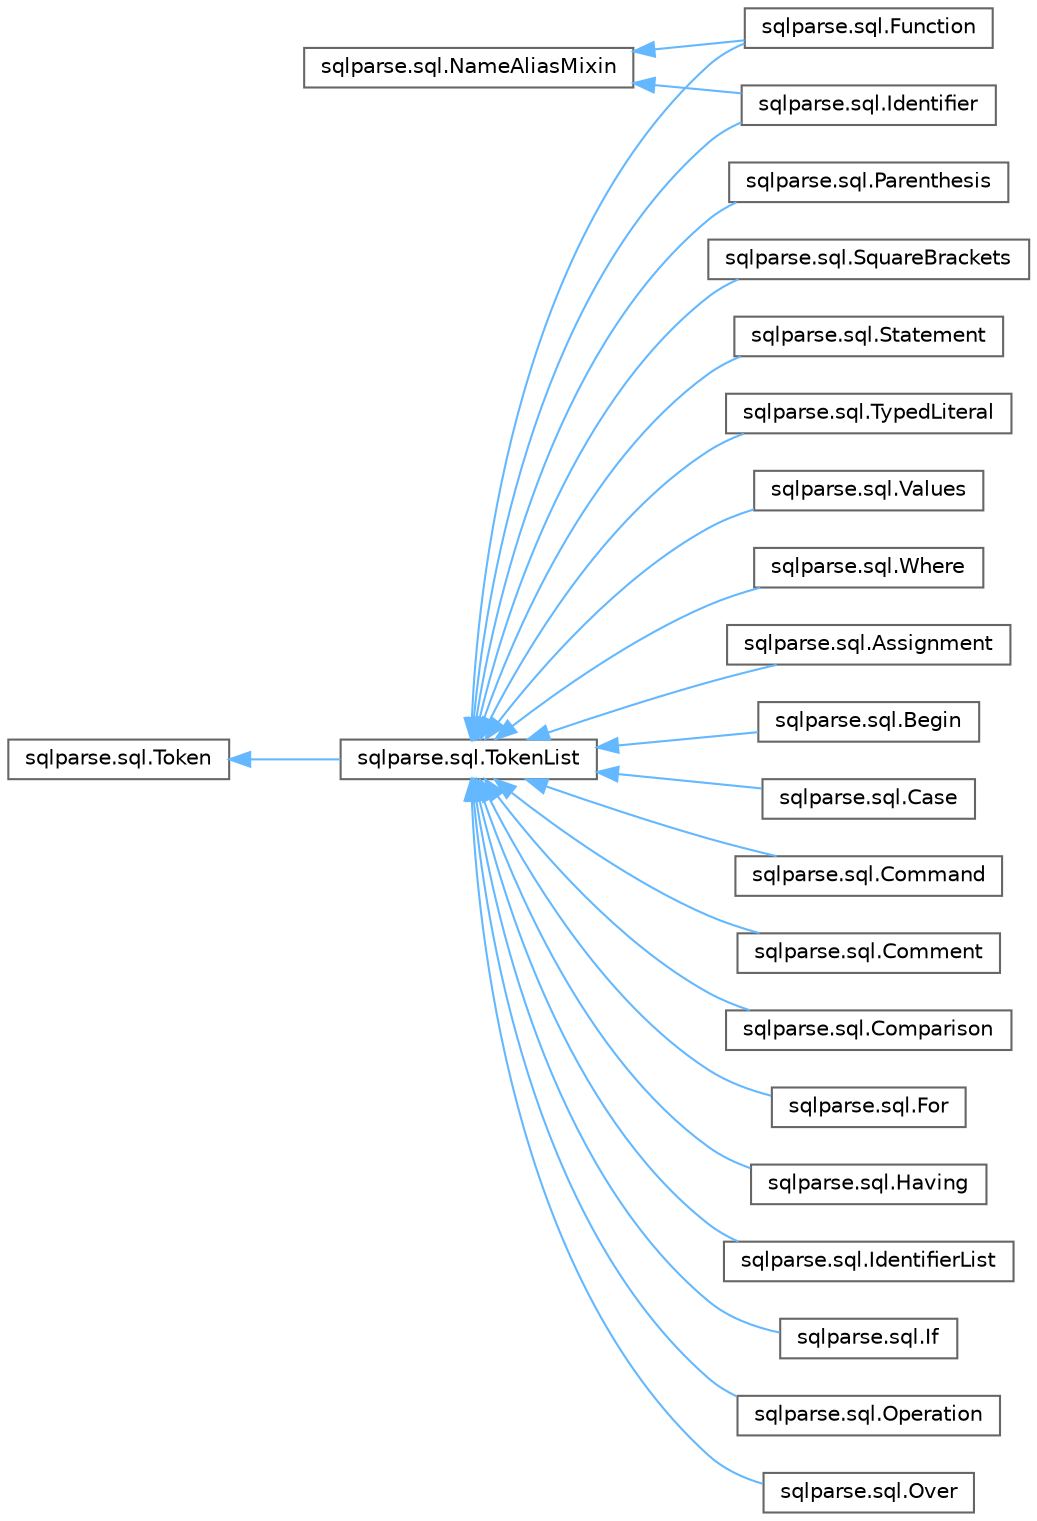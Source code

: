 digraph "Graphical Class Hierarchy"
{
 // LATEX_PDF_SIZE
  bgcolor="transparent";
  edge [fontname=Helvetica,fontsize=10,labelfontname=Helvetica,labelfontsize=10];
  node [fontname=Helvetica,fontsize=10,shape=box,height=0.2,width=0.4];
  rankdir="LR";
  Node0 [id="Node000000",label="sqlparse.sql.NameAliasMixin",height=0.2,width=0.4,color="grey40", fillcolor="white", style="filled",URL="$classsqlparse_1_1sql_1_1_name_alias_mixin.html",tooltip=" "];
  Node0 -> Node1 [id="edge4230_Node000000_Node000001",dir="back",color="steelblue1",style="solid",tooltip=" "];
  Node1 [id="Node000001",label="sqlparse.sql.Function",height=0.2,width=0.4,color="grey40", fillcolor="white", style="filled",URL="$classsqlparse_1_1sql_1_1_function.html",tooltip=" "];
  Node0 -> Node11 [id="edge4231_Node000000_Node000011",dir="back",color="steelblue1",style="solid",tooltip=" "];
  Node11 [id="Node000011",label="sqlparse.sql.Identifier",height=0.2,width=0.4,color="grey40", fillcolor="white", style="filled",URL="$classsqlparse_1_1sql_1_1_identifier.html",tooltip=" "];
  Node22 [id="Node000022",label="sqlparse.sql.Token",height=0.2,width=0.4,color="grey40", fillcolor="white", style="filled",URL="$classsqlparse_1_1sql_1_1_token.html",tooltip=" "];
  Node22 -> Node2 [id="edge4232_Node000022_Node000002",dir="back",color="steelblue1",style="solid",tooltip=" "];
  Node2 [id="Node000002",label="sqlparse.sql.TokenList",height=0.2,width=0.4,color="grey40", fillcolor="white", style="filled",URL="$classsqlparse_1_1sql_1_1_token_list.html",tooltip=" "];
  Node2 -> Node3 [id="edge4233_Node000002_Node000003",dir="back",color="steelblue1",style="solid",tooltip=" "];
  Node3 [id="Node000003",label="sqlparse.sql.Assignment",height=0.2,width=0.4,color="grey40", fillcolor="white", style="filled",URL="$classsqlparse_1_1sql_1_1_assignment.html",tooltip=" "];
  Node2 -> Node4 [id="edge4234_Node000002_Node000004",dir="back",color="steelblue1",style="solid",tooltip=" "];
  Node4 [id="Node000004",label="sqlparse.sql.Begin",height=0.2,width=0.4,color="grey40", fillcolor="white", style="filled",URL="$classsqlparse_1_1sql_1_1_begin.html",tooltip=" "];
  Node2 -> Node5 [id="edge4235_Node000002_Node000005",dir="back",color="steelblue1",style="solid",tooltip=" "];
  Node5 [id="Node000005",label="sqlparse.sql.Case",height=0.2,width=0.4,color="grey40", fillcolor="white", style="filled",URL="$classsqlparse_1_1sql_1_1_case.html",tooltip=" "];
  Node2 -> Node6 [id="edge4236_Node000002_Node000006",dir="back",color="steelblue1",style="solid",tooltip=" "];
  Node6 [id="Node000006",label="sqlparse.sql.Command",height=0.2,width=0.4,color="grey40", fillcolor="white", style="filled",URL="$classsqlparse_1_1sql_1_1_command.html",tooltip=" "];
  Node2 -> Node7 [id="edge4237_Node000002_Node000007",dir="back",color="steelblue1",style="solid",tooltip=" "];
  Node7 [id="Node000007",label="sqlparse.sql.Comment",height=0.2,width=0.4,color="grey40", fillcolor="white", style="filled",URL="$classsqlparse_1_1sql_1_1_comment.html",tooltip=" "];
  Node2 -> Node8 [id="edge4238_Node000002_Node000008",dir="back",color="steelblue1",style="solid",tooltip=" "];
  Node8 [id="Node000008",label="sqlparse.sql.Comparison",height=0.2,width=0.4,color="grey40", fillcolor="white", style="filled",URL="$classsqlparse_1_1sql_1_1_comparison.html",tooltip=" "];
  Node2 -> Node9 [id="edge4239_Node000002_Node000009",dir="back",color="steelblue1",style="solid",tooltip=" "];
  Node9 [id="Node000009",label="sqlparse.sql.For",height=0.2,width=0.4,color="grey40", fillcolor="white", style="filled",URL="$classsqlparse_1_1sql_1_1_for.html",tooltip=" "];
  Node2 -> Node1 [id="edge4240_Node000002_Node000001",dir="back",color="steelblue1",style="solid",tooltip=" "];
  Node2 -> Node10 [id="edge4241_Node000002_Node000010",dir="back",color="steelblue1",style="solid",tooltip=" "];
  Node10 [id="Node000010",label="sqlparse.sql.Having",height=0.2,width=0.4,color="grey40", fillcolor="white", style="filled",URL="$classsqlparse_1_1sql_1_1_having.html",tooltip=" "];
  Node2 -> Node11 [id="edge4242_Node000002_Node000011",dir="back",color="steelblue1",style="solid",tooltip=" "];
  Node2 -> Node12 [id="edge4243_Node000002_Node000012",dir="back",color="steelblue1",style="solid",tooltip=" "];
  Node12 [id="Node000012",label="sqlparse.sql.IdentifierList",height=0.2,width=0.4,color="grey40", fillcolor="white", style="filled",URL="$classsqlparse_1_1sql_1_1_identifier_list.html",tooltip=" "];
  Node2 -> Node13 [id="edge4244_Node000002_Node000013",dir="back",color="steelblue1",style="solid",tooltip=" "];
  Node13 [id="Node000013",label="sqlparse.sql.If",height=0.2,width=0.4,color="grey40", fillcolor="white", style="filled",URL="$classsqlparse_1_1sql_1_1_if.html",tooltip=" "];
  Node2 -> Node14 [id="edge4245_Node000002_Node000014",dir="back",color="steelblue1",style="solid",tooltip=" "];
  Node14 [id="Node000014",label="sqlparse.sql.Operation",height=0.2,width=0.4,color="grey40", fillcolor="white", style="filled",URL="$classsqlparse_1_1sql_1_1_operation.html",tooltip=" "];
  Node2 -> Node15 [id="edge4246_Node000002_Node000015",dir="back",color="steelblue1",style="solid",tooltip=" "];
  Node15 [id="Node000015",label="sqlparse.sql.Over",height=0.2,width=0.4,color="grey40", fillcolor="white", style="filled",URL="$classsqlparse_1_1sql_1_1_over.html",tooltip=" "];
  Node2 -> Node16 [id="edge4247_Node000002_Node000016",dir="back",color="steelblue1",style="solid",tooltip=" "];
  Node16 [id="Node000016",label="sqlparse.sql.Parenthesis",height=0.2,width=0.4,color="grey40", fillcolor="white", style="filled",URL="$classsqlparse_1_1sql_1_1_parenthesis.html",tooltip=" "];
  Node2 -> Node17 [id="edge4248_Node000002_Node000017",dir="back",color="steelblue1",style="solid",tooltip=" "];
  Node17 [id="Node000017",label="sqlparse.sql.SquareBrackets",height=0.2,width=0.4,color="grey40", fillcolor="white", style="filled",URL="$classsqlparse_1_1sql_1_1_square_brackets.html",tooltip=" "];
  Node2 -> Node18 [id="edge4249_Node000002_Node000018",dir="back",color="steelblue1",style="solid",tooltip=" "];
  Node18 [id="Node000018",label="sqlparse.sql.Statement",height=0.2,width=0.4,color="grey40", fillcolor="white", style="filled",URL="$classsqlparse_1_1sql_1_1_statement.html",tooltip=" "];
  Node2 -> Node19 [id="edge4250_Node000002_Node000019",dir="back",color="steelblue1",style="solid",tooltip=" "];
  Node19 [id="Node000019",label="sqlparse.sql.TypedLiteral",height=0.2,width=0.4,color="grey40", fillcolor="white", style="filled",URL="$classsqlparse_1_1sql_1_1_typed_literal.html",tooltip=" "];
  Node2 -> Node20 [id="edge4251_Node000002_Node000020",dir="back",color="steelblue1",style="solid",tooltip=" "];
  Node20 [id="Node000020",label="sqlparse.sql.Values",height=0.2,width=0.4,color="grey40", fillcolor="white", style="filled",URL="$classsqlparse_1_1sql_1_1_values.html",tooltip=" "];
  Node2 -> Node21 [id="edge4252_Node000002_Node000021",dir="back",color="steelblue1",style="solid",tooltip=" "];
  Node21 [id="Node000021",label="sqlparse.sql.Where",height=0.2,width=0.4,color="grey40", fillcolor="white", style="filled",URL="$classsqlparse_1_1sql_1_1_where.html",tooltip=" "];
}
